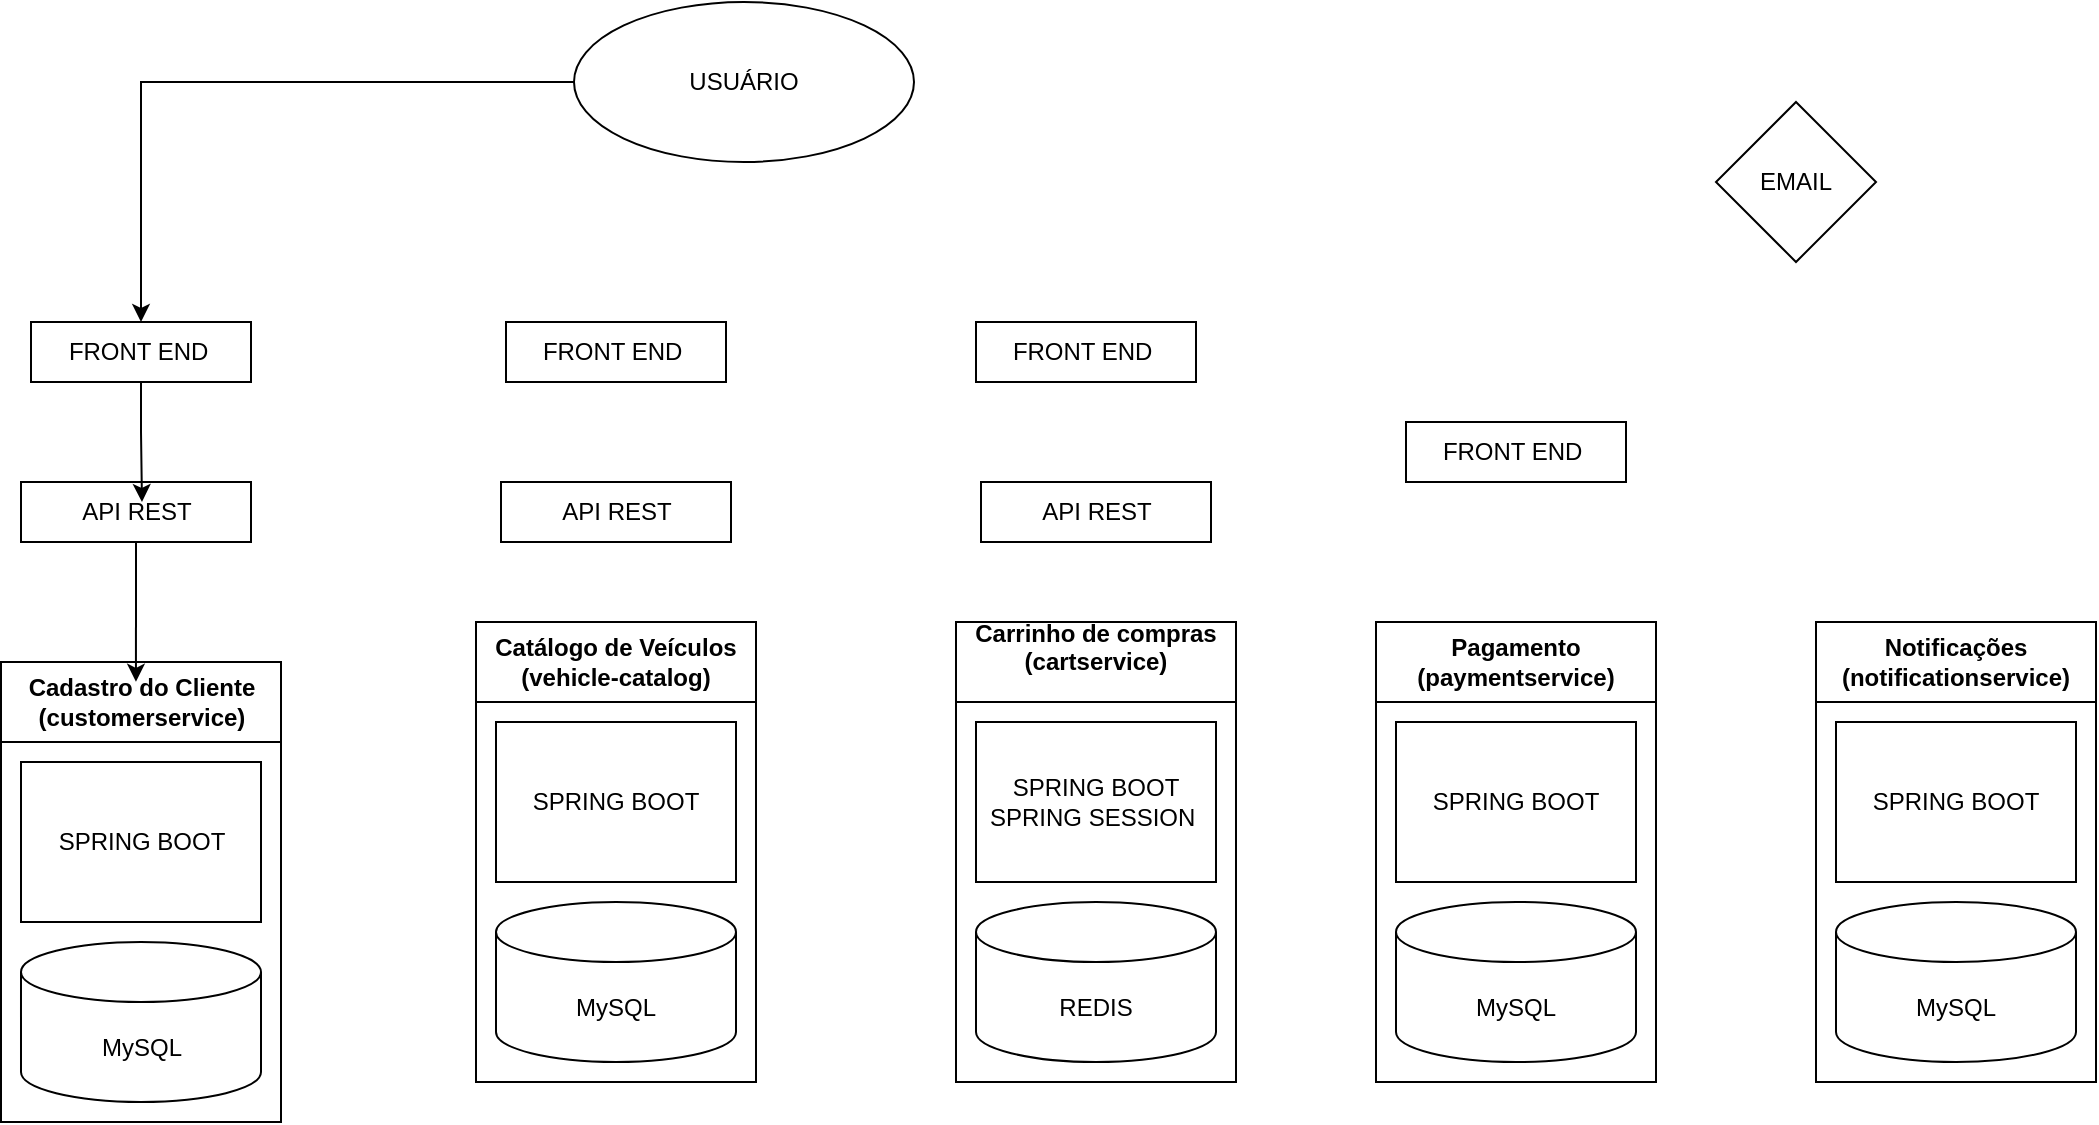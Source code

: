 <mxfile version="24.7.17">
  <diagram name="Página-1" id="bzYNAqsiBSPPhz4t8Fn_">
    <mxGraphModel dx="880" dy="426" grid="1" gridSize="10" guides="1" tooltips="1" connect="1" arrows="1" fold="1" page="1" pageScale="1" pageWidth="827" pageHeight="1169" math="0" shadow="0">
      <root>
        <mxCell id="0" />
        <mxCell id="1" parent="0" />
        <mxCell id="BB4SNlI9l1PlzzlO9uYE-1" value="FRONT END&amp;nbsp;" style="rounded=0;whiteSpace=wrap;html=1;" vertex="1" parent="1">
          <mxGeometry x="57.5" y="170" width="110" height="30" as="geometry" />
        </mxCell>
        <mxCell id="BB4SNlI9l1PlzzlO9uYE-2" value="FRONT END&amp;nbsp;" style="rounded=0;whiteSpace=wrap;html=1;" vertex="1" parent="1">
          <mxGeometry x="295" y="170" width="110" height="30" as="geometry" />
        </mxCell>
        <mxCell id="BB4SNlI9l1PlzzlO9uYE-3" value="FRONT END&amp;nbsp;" style="rounded=0;whiteSpace=wrap;html=1;" vertex="1" parent="1">
          <mxGeometry x="530" y="170" width="110" height="30" as="geometry" />
        </mxCell>
        <mxCell id="BB4SNlI9l1PlzzlO9uYE-34" style="edgeStyle=orthogonalEdgeStyle;rounded=0;orthogonalLoop=1;jettySize=auto;html=1;exitX=0;exitY=0.5;exitDx=0;exitDy=0;entryX=0.5;entryY=0;entryDx=0;entryDy=0;" edge="1" parent="1" source="BB4SNlI9l1PlzzlO9uYE-6" target="BB4SNlI9l1PlzzlO9uYE-1">
          <mxGeometry relative="1" as="geometry" />
        </mxCell>
        <mxCell id="BB4SNlI9l1PlzzlO9uYE-6" value="USUÁRIO" style="ellipse;whiteSpace=wrap;html=1;" vertex="1" parent="1">
          <mxGeometry x="329" y="10" width="170" height="80" as="geometry" />
        </mxCell>
        <mxCell id="BB4SNlI9l1PlzzlO9uYE-8" value="Cadastro do Cliente&lt;div&gt;(customerservice)&lt;/div&gt;" style="swimlane;whiteSpace=wrap;html=1;startSize=40;" vertex="1" parent="1">
          <mxGeometry x="42.5" y="340" width="140" height="230" as="geometry" />
        </mxCell>
        <mxCell id="BB4SNlI9l1PlzzlO9uYE-11" value="SPRING BOOT" style="rounded=0;whiteSpace=wrap;html=1;" vertex="1" parent="BB4SNlI9l1PlzzlO9uYE-8">
          <mxGeometry x="10" y="50" width="120" height="80" as="geometry" />
        </mxCell>
        <mxCell id="BB4SNlI9l1PlzzlO9uYE-10" value="MySQL" style="shape=cylinder3;whiteSpace=wrap;html=1;boundedLbl=1;backgroundOutline=1;size=15;" vertex="1" parent="BB4SNlI9l1PlzzlO9uYE-8">
          <mxGeometry x="10" y="140" width="120" height="80" as="geometry" />
        </mxCell>
        <mxCell id="BB4SNlI9l1PlzzlO9uYE-9" value="API REST" style="rounded=0;whiteSpace=wrap;html=1;" vertex="1" parent="1">
          <mxGeometry x="52.5" y="250" width="115" height="30" as="geometry" />
        </mxCell>
        <mxCell id="BB4SNlI9l1PlzzlO9uYE-12" value="Catálogo de Veículos&lt;div&gt;(vehicle-catalog)&lt;/div&gt;" style="swimlane;whiteSpace=wrap;html=1;startSize=40;" vertex="1" parent="1">
          <mxGeometry x="280" y="320" width="140" height="230" as="geometry" />
        </mxCell>
        <mxCell id="BB4SNlI9l1PlzzlO9uYE-13" value="SPRING BOOT" style="rounded=0;whiteSpace=wrap;html=1;" vertex="1" parent="BB4SNlI9l1PlzzlO9uYE-12">
          <mxGeometry x="10" y="50" width="120" height="80" as="geometry" />
        </mxCell>
        <mxCell id="BB4SNlI9l1PlzzlO9uYE-14" value="MySQL" style="shape=cylinder3;whiteSpace=wrap;html=1;boundedLbl=1;backgroundOutline=1;size=15;" vertex="1" parent="BB4SNlI9l1PlzzlO9uYE-12">
          <mxGeometry x="10" y="140" width="120" height="80" as="geometry" />
        </mxCell>
        <mxCell id="BB4SNlI9l1PlzzlO9uYE-18" value="API REST" style="rounded=0;whiteSpace=wrap;html=1;" vertex="1" parent="1">
          <mxGeometry x="292.5" y="250" width="115" height="30" as="geometry" />
        </mxCell>
        <mxCell id="BB4SNlI9l1PlzzlO9uYE-20" value="Carrinho de compras&lt;br&gt;(cartservice)&lt;br&gt;&lt;div&gt;&lt;br&gt;&lt;/div&gt;" style="swimlane;whiteSpace=wrap;html=1;startSize=40;" vertex="1" parent="1">
          <mxGeometry x="520" y="320" width="140" height="230" as="geometry" />
        </mxCell>
        <mxCell id="BB4SNlI9l1PlzzlO9uYE-21" value="SPRING BOOT&lt;br&gt;SPRING SESSION&amp;nbsp;" style="rounded=0;whiteSpace=wrap;html=1;" vertex="1" parent="BB4SNlI9l1PlzzlO9uYE-20">
          <mxGeometry x="10" y="50" width="120" height="80" as="geometry" />
        </mxCell>
        <mxCell id="BB4SNlI9l1PlzzlO9uYE-22" value="REDIS" style="shape=cylinder3;whiteSpace=wrap;html=1;boundedLbl=1;backgroundOutline=1;size=15;" vertex="1" parent="BB4SNlI9l1PlzzlO9uYE-20">
          <mxGeometry x="10" y="140" width="120" height="80" as="geometry" />
        </mxCell>
        <mxCell id="BB4SNlI9l1PlzzlO9uYE-23" value="Pagamento&lt;br&gt;(paymentservice)" style="swimlane;whiteSpace=wrap;html=1;startSize=40;" vertex="1" parent="1">
          <mxGeometry x="730" y="320" width="140" height="230" as="geometry" />
        </mxCell>
        <mxCell id="BB4SNlI9l1PlzzlO9uYE-24" value="SPRING BOOT" style="rounded=0;whiteSpace=wrap;html=1;" vertex="1" parent="BB4SNlI9l1PlzzlO9uYE-23">
          <mxGeometry x="10" y="50" width="120" height="80" as="geometry" />
        </mxCell>
        <mxCell id="BB4SNlI9l1PlzzlO9uYE-25" value="MySQL" style="shape=cylinder3;whiteSpace=wrap;html=1;boundedLbl=1;backgroundOutline=1;size=15;" vertex="1" parent="BB4SNlI9l1PlzzlO9uYE-23">
          <mxGeometry x="10" y="140" width="120" height="80" as="geometry" />
        </mxCell>
        <mxCell id="BB4SNlI9l1PlzzlO9uYE-27" value="FRONT END&amp;nbsp;" style="rounded=0;whiteSpace=wrap;html=1;" vertex="1" parent="1">
          <mxGeometry x="745" y="220" width="110" height="30" as="geometry" />
        </mxCell>
        <mxCell id="BB4SNlI9l1PlzzlO9uYE-28" value="API REST" style="rounded=0;whiteSpace=wrap;html=1;" vertex="1" parent="1">
          <mxGeometry x="532.5" y="250" width="115" height="30" as="geometry" />
        </mxCell>
        <mxCell id="BB4SNlI9l1PlzzlO9uYE-29" value="EMAIL" style="rhombus;whiteSpace=wrap;html=1;" vertex="1" parent="1">
          <mxGeometry x="900" y="60" width="80" height="80" as="geometry" />
        </mxCell>
        <mxCell id="BB4SNlI9l1PlzzlO9uYE-30" value="Notificações&lt;div&gt;(notificationservice)&lt;/div&gt;" style="swimlane;whiteSpace=wrap;html=1;startSize=40;" vertex="1" parent="1">
          <mxGeometry x="950" y="320" width="140" height="230" as="geometry" />
        </mxCell>
        <mxCell id="BB4SNlI9l1PlzzlO9uYE-31" value="SPRING BOOT" style="rounded=0;whiteSpace=wrap;html=1;" vertex="1" parent="BB4SNlI9l1PlzzlO9uYE-30">
          <mxGeometry x="10" y="50" width="120" height="80" as="geometry" />
        </mxCell>
        <mxCell id="BB4SNlI9l1PlzzlO9uYE-32" value="MySQL" style="shape=cylinder3;whiteSpace=wrap;html=1;boundedLbl=1;backgroundOutline=1;size=15;" vertex="1" parent="BB4SNlI9l1PlzzlO9uYE-30">
          <mxGeometry x="10" y="140" width="120" height="80" as="geometry" />
        </mxCell>
        <mxCell id="BB4SNlI9l1PlzzlO9uYE-36" style="edgeStyle=orthogonalEdgeStyle;rounded=0;orthogonalLoop=1;jettySize=auto;html=1;exitX=0.5;exitY=1;exitDx=0;exitDy=0;entryX=0.526;entryY=0.333;entryDx=0;entryDy=0;entryPerimeter=0;" edge="1" parent="1" source="BB4SNlI9l1PlzzlO9uYE-1" target="BB4SNlI9l1PlzzlO9uYE-9">
          <mxGeometry relative="1" as="geometry" />
        </mxCell>
        <mxCell id="BB4SNlI9l1PlzzlO9uYE-38" style="edgeStyle=orthogonalEdgeStyle;rounded=0;orthogonalLoop=1;jettySize=auto;html=1;exitX=0.5;exitY=1;exitDx=0;exitDy=0;entryX=0.482;entryY=0.043;entryDx=0;entryDy=0;entryPerimeter=0;" edge="1" parent="1" source="BB4SNlI9l1PlzzlO9uYE-9" target="BB4SNlI9l1PlzzlO9uYE-8">
          <mxGeometry relative="1" as="geometry" />
        </mxCell>
      </root>
    </mxGraphModel>
  </diagram>
</mxfile>
